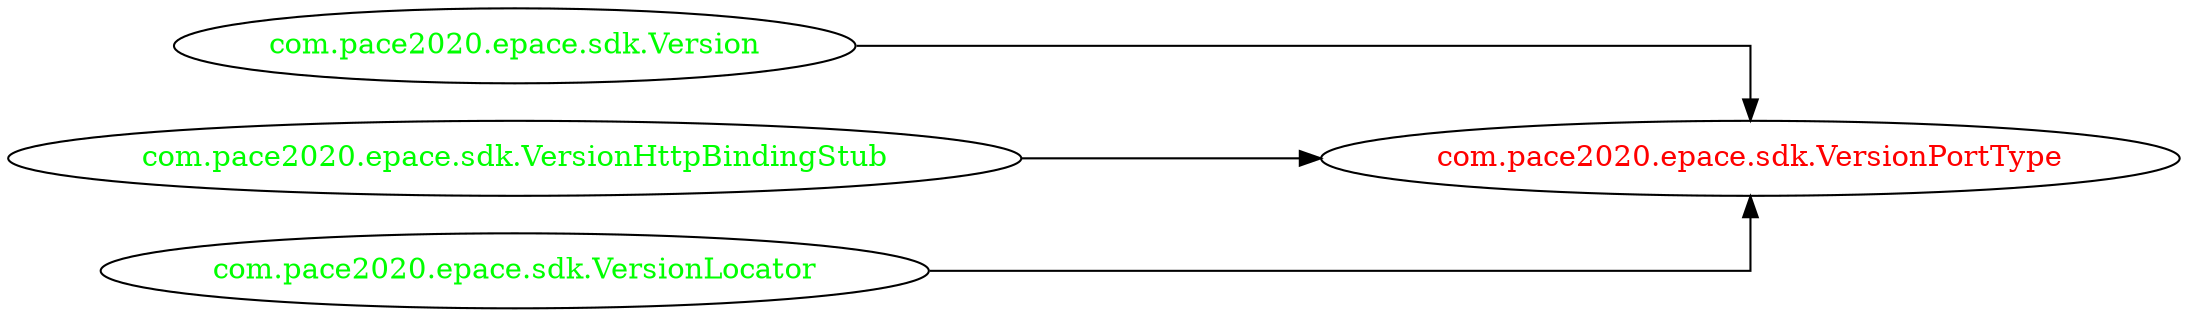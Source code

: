 digraph dependencyGraph {
 concentrate=true;
 ranksep="2.0";
 rankdir="LR"; 
 splines="ortho";
"com.pace2020.epace.sdk.VersionPortType" [fontcolor="red"];
"com.pace2020.epace.sdk.Version" [ fontcolor="green" ];
"com.pace2020.epace.sdk.Version"->"com.pace2020.epace.sdk.VersionPortType";
"com.pace2020.epace.sdk.VersionHttpBindingStub" [ fontcolor="green" ];
"com.pace2020.epace.sdk.VersionHttpBindingStub"->"com.pace2020.epace.sdk.VersionPortType";
"com.pace2020.epace.sdk.VersionLocator" [ fontcolor="green" ];
"com.pace2020.epace.sdk.VersionLocator"->"com.pace2020.epace.sdk.VersionPortType";
}